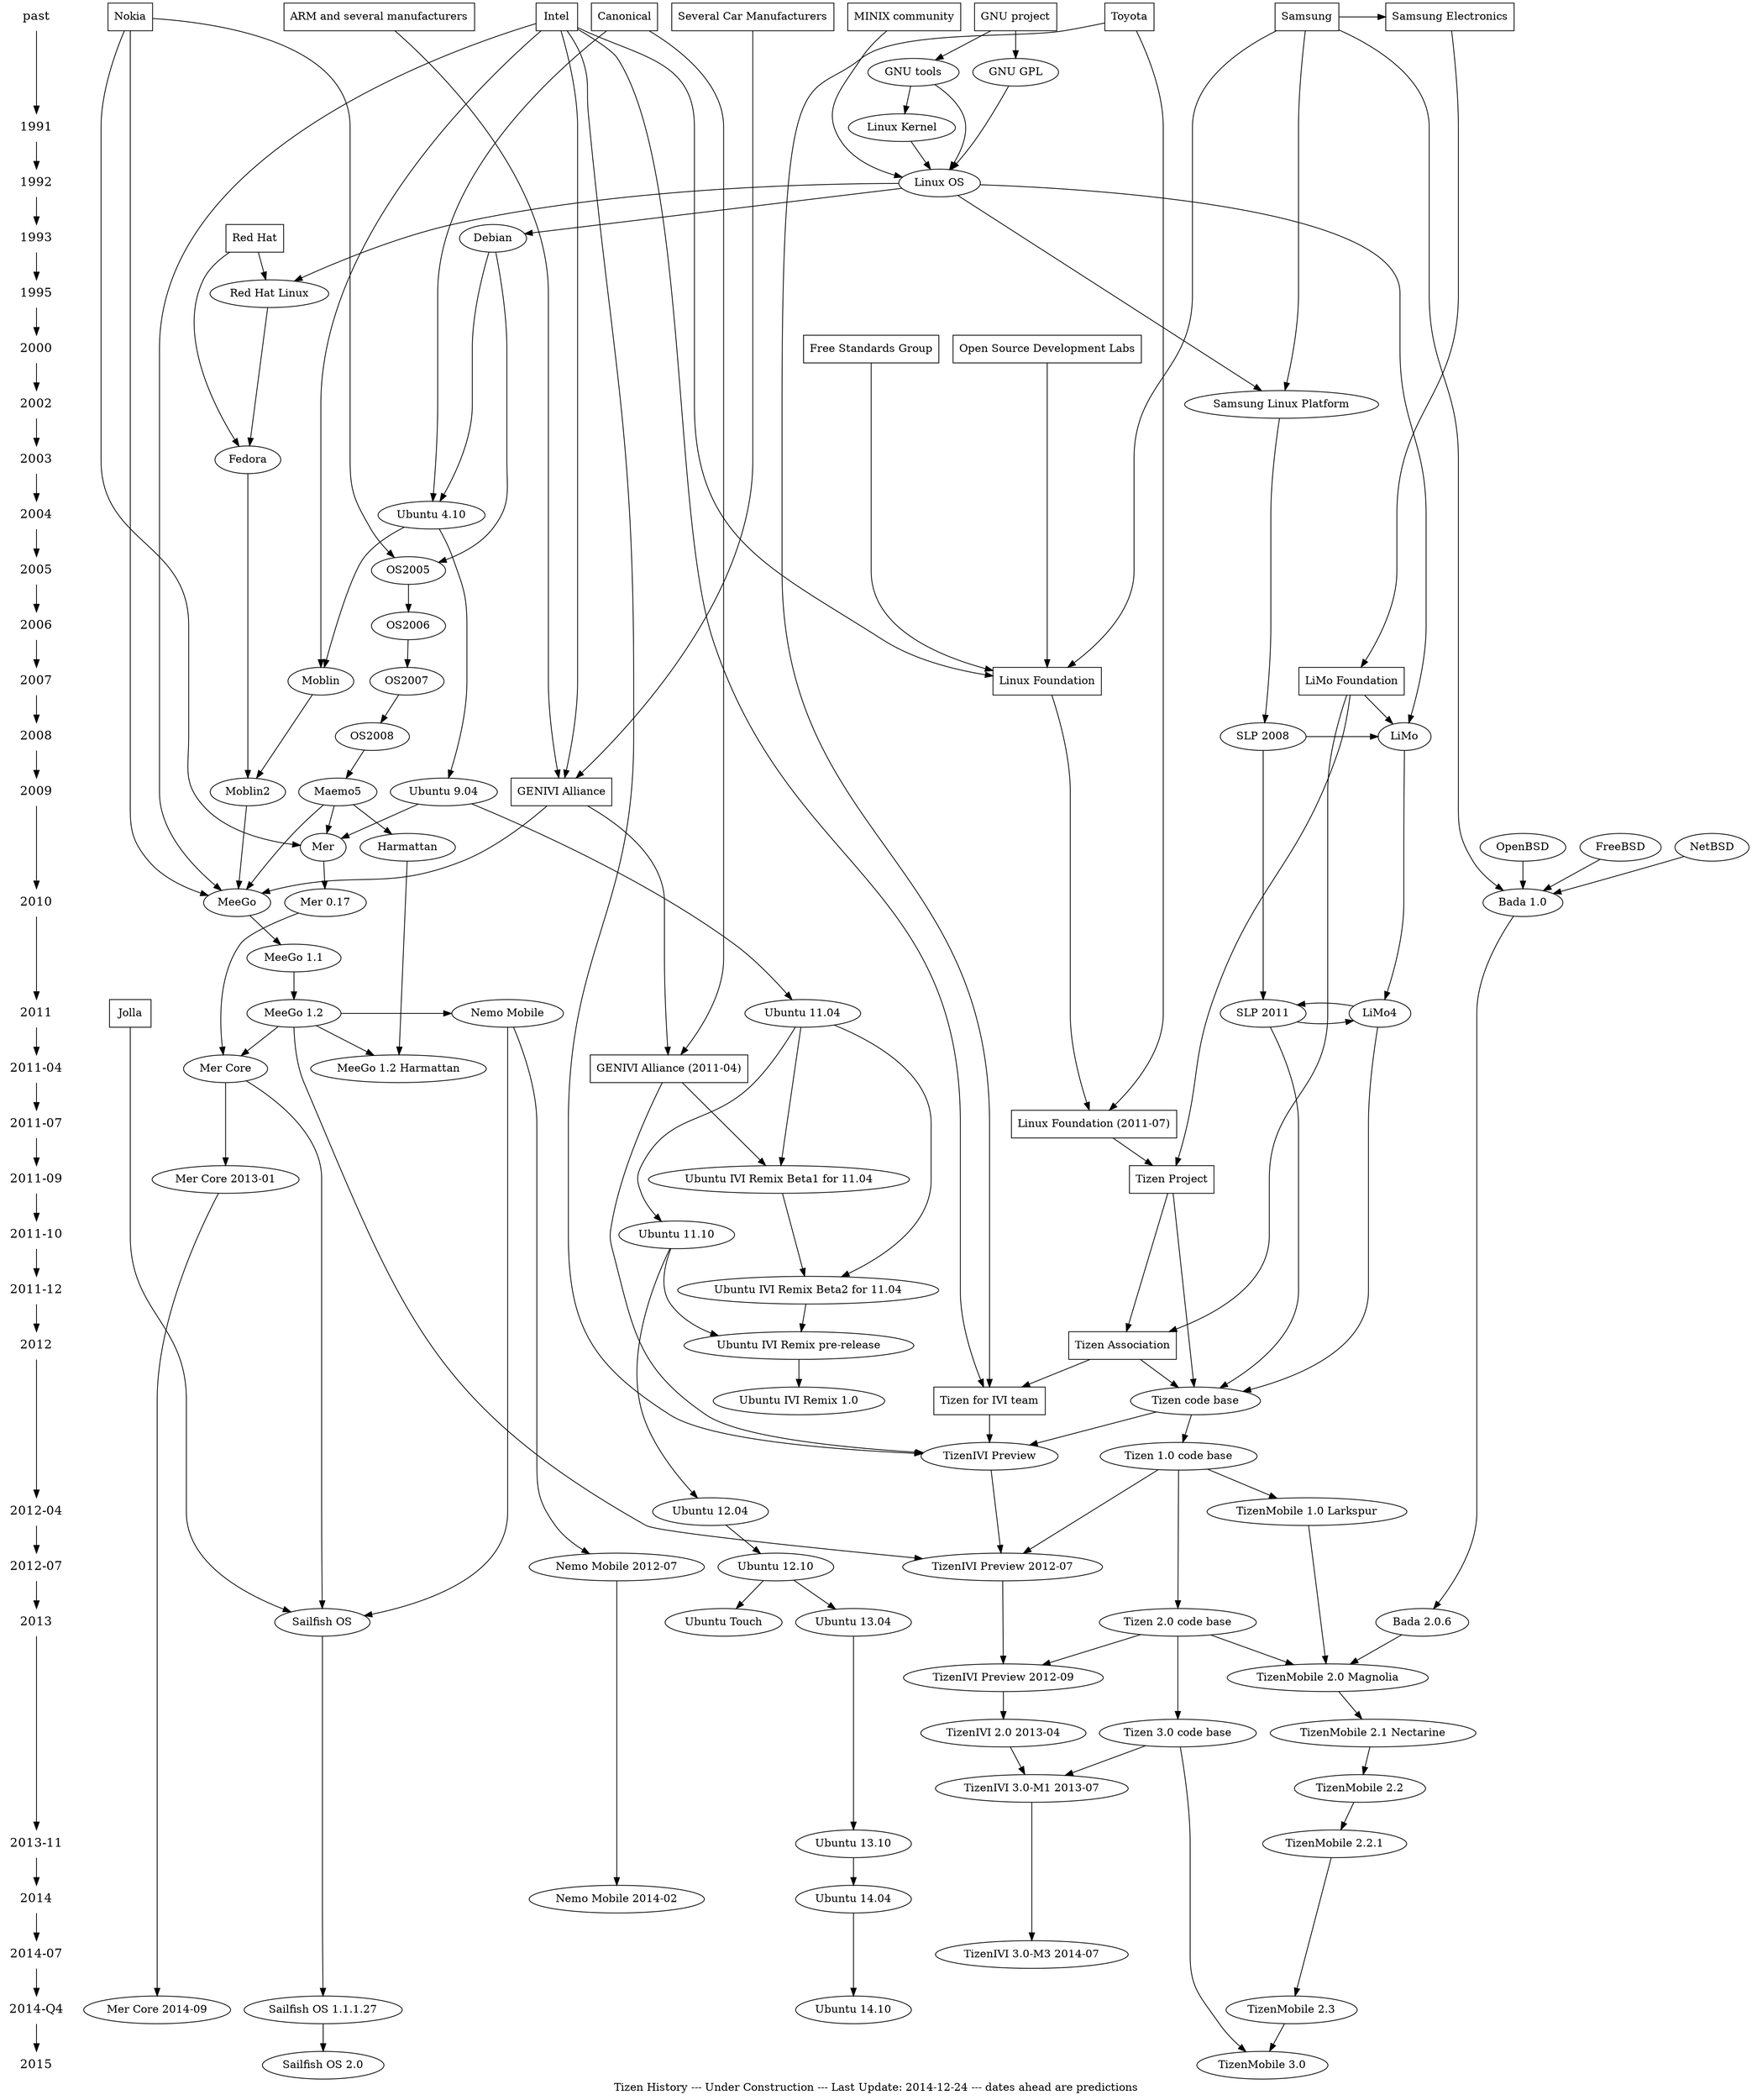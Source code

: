 digraph tizenhistory
{

graph [ label = "Tizen History --- Under Construction --- Last Update: 2014-12-24 --- dates ahead are predictions" ]

/* Timeline */
{
	node [shape=plaintext, fontsize=16];

	past -> /*1990 ->*/
	1991 -> 1992 -> 1993 -> /*1994 ->*/ 1995 ->
	/*1996 -> 1997 -> 1998 -> 1999 ->*/ 2000 ->
	/*2001 ->*/ 2002 -> 2003 -> 2004 -> 2005 ->
	2006 -> 2007 -> 2008 -> 2009 -> 2010 ->
	2011 -> "2011-04" -> "2011-07" -> "2011-09" -> "2011-10" ->
	"2011-12" -> 2012 -> "2012-04" -> "2012-07" -> 2013 -> "2013-11" ->
	2014 -> "2014-07" -> "2014-Q4" ->
	"2015";
}

/* Organizations & Project work groups */
{
	node [shape=box];
	{ rank = same; "past"; "Nokia" }
	{ rank = same; "past"; "Intel" }
	{ rank = same; "past"; "Samsung" }
	{ rank = same; "past"; "Samsung Electronics" }
	{ rank = same; "past"; "ARM and several manufacturers" }
	{ rank = same; "past"; "Several Car Manufacturers" }
	{ rank = same; "past"; "Canonical" }
	{ rank = same; "past"; "Toyota" }
	{ rank = same; "past"/*1983*/; "GNU project" }
	{ rank = same; "past"; "MINIX community" }
	{ rank = same; "1993"; "Red Hat" }
	{ rank = same; "2000"; "Open Source Development Labs" }
	{ rank = same; "2000"; "Free Standards Group" }
	{ rank = same; "2007"; "Linux Foundation" }
	{ rank = same; "2007"; "LiMo Foundation" }
	{ rank = same; "2009"; "GENIVI Alliance" }
	{ rank = same; "2011"; "Jolla" }
	{ rank = same; "2011-04"; "GENIVI Alliance (2011-04)" }
	{ rank = same; "2011-07"; "Linux Foundation (2011-07)" }
	{ rank = same; "2011-09"; "Tizen Project" }
	{ rank = same; "2012"; "Tizen Association" }
	{ rank = same; "Tizen for IVI team" }
}

/* Technologies */
{
	node [shape=plaintext];
//	"HTML5";
}

/* OS & Software Components */
{ rank = same; "GNU tools"; "GNU GPL" }
{ rank = same; 1991; "Linux Kernel" }
{ rank = same; 1992; "Linux OS" }
{ rank = same; 1993; "Debian" }
{ rank = same; 1995; "Red Hat Linux" }
{ rank = same; 2002; "Samsung Linux Platform" }
{ rank = same; 2003; "Fedora" }
{ rank = same; 2004; "Ubuntu 4.10" }
{ rank = same; 2005; "OS2005" }
{ rank = same; 2006; "OS2006" }
{ rank = same; 2007; "OS2007"; "Moblin" }
{ rank = same; 2008; "OS2008"; "LiMo"; "SLP 2008" }
{ rank = same; 2009; "Maemo5"; "Moblin2"; "Ubuntu 9.04"/*; "Mer"*/ }
{ rank = same; "Harmattan"; "Mer" }
{ rank = same; 2010; "MeeGo"; "Mer 0.17"; "Bada 1.0" }
{ rank = same; 2011; "Ubuntu 11.04"; "LiMo4"; "SLP 2011"; "Nemo Mobile"; "MeeGo 1.2" }
{ rank = same; "2011-09"; "Ubuntu IVI Remix Beta1 for 11.04" }
{ rank = same; "2011-10"; "Ubuntu 11.10" }
{ rank = same; "2011-12"; "Ubuntu IVI Remix Beta2 for 11.04" }
{ rank = same; "2012-04"; "Ubuntu 12.04"; "TizenMobile 1.0 Larkspur"; }
{ rank = same; "2012-07"; "TizenIVI Preview 2012-07"; "Nemo Mobile 2012-07" };
{ rank = same; 2013; "Ubuntu 13.04"; "Sailfish OS"; "Ubuntu Touch"; "Bada 2.0.6" }
{ rank = same; "TizenMobile 2.0 Magnolia" }
{ rank = same; /*"2013-04";*/ "TizenMobile 2.1 Nectarine" }
{ rank = same; /*"2013-07";*/ "TizenMobile 2.2" }
{ rank = same; "2013-11"; "TizenMobile 2.2.1" }
{ rank = same; 2014; "Ubuntu 14.04"; "Nemo Mobile 2014-02" }
{ rank = same; "2014-07"; "TizenIVI 3.0-M3 2014-07" }
{ rank = same; "2014-Q4"; "TizenMobile 2.3"; "Mer Core 2014-09"; "Sailfish OS 1.1.1.27"; "Ubuntu 14.10" }
{ rank = same; "2015"; "TizenMobile 3.0"; "Sailfish OS 2.0" }

/* OS to OS */
"GNU tools" -> "Linux Kernel"
"GNU tools" -> "Linux OS"
"Linux Kernel" -> "Linux OS"
"GNU GPL" -> "Linux OS"
"Linux OS" -> "Samsung Linux Platform";
"Linux OS" -> "Debian"
"Linux OS" -> "Red Hat Linux"
"Linux OS" -> "LiMo"
"Red Hat Linux" -> "Fedora";
"Debian" -> "Ubuntu 4.10";
"Debian" -> "OS2005" -> "OS2006" -> "OS2007" -> "OS2008" -> "Maemo5" -> "MeeGo";
"Ubuntu 4.10" -> "Moblin" -> "Moblin2";
"Fedora" -> "Moblin2" -> "MeeGo";
"Ubuntu 9.04" -> "Mer" -> "Mer 0.17" -> "Mer Core" -> "Mer Core 2013-01" -> "Mer Core 2014-09";
"Maemo5" -> "Mer"; /* actually it tries to be a functional clone on the top - thus it copies the design - but it has it's own code base */
"MeeGo" -> "MeeGo 1.1" -> "MeeGo 1.2" -> "TizenIVI Preview 2012-07";
"Maemo5" -> "Harmattan" -> "MeeGo 1.2 Harmattan";
"MeeGo 1.2" -> "Mer Core";
"MeeGo 1.2" -> "Nemo Mobile" -> "Sailfish OS" -> "Sailfish OS 1.1.1.27" -> "Sailfish OS 2.0";
"Mer Core" -> "Sailfish OS";
"MeeGo 1.2" -> "MeeGo 1.2 Harmattan";
"Nemo Mobile" -> "Nemo Mobile 2012-07" -> "Nemo Mobile 2014-02"

"FreeBSD" -> "Bada 1.0"
"NetBSD" -> "Bada 1.0";
"OpenBSD" -> "Bada 1.0";
"Bada 1.0" -> "Bada 2.0.6" -> "TizenMobile 2.0 Magnolia";

"Samsung Linux Platform" -> "SLP 2008" -> "SLP 2011" -> "Tizen code base";
"SLP 2008" -> "LiMo";
"SLP 2011" -> "LiMo4";
"LiMo4" -> "SLP 2011";
"LiMo" -> "LiMo4" -> "Tizen code base" -> "Tizen 1.0 code base" -> "Tizen 2.0 code base" -> "Tizen 3.0 code base";
"Tizen 1.0 code base" -> "TizenMobile 1.0 Larkspur";
"Tizen 2.0 code base" -> "TizenMobile 2.0 Magnolia";
"Tizen 3.0 code base" -> "TizenMobile 3.0";
"TizenMobile 1.0 Larkspur" -> "TizenMobile 2.0 Magnolia" -> "TizenMobile 2.1 Nectarine" -> "TizenMobile 2.2" -> "TizenMobile 2.2.1" -> "TizenMobile 2.3" -> "TizenMobile 3.0";
"Tizen code base" -> "TizenIVI Preview";
"Tizen 1.0 code base" -> "TizenIVI Preview 2012-07";
"Tizen 2.0 code base" -> "TizenIVI Preview 2012-09";
"Tizen 3.0 code base" -> "TizenIVI 3.0-M1 2013-07";
"TizenIVI Preview" -> "TizenIVI Preview 2012-07" -> "TizenIVI Preview 2012-09" -> "TizenIVI 2.0 2013-04" -> "TizenIVI 3.0-M1 2013-07" -> "TizenIVI 3.0-M3 2014-07";
"Ubuntu 4.10" -> "Ubuntu 9.04" -> "Ubuntu 11.04" -> "Ubuntu 11.10" -> "Ubuntu 12.04" -> "Ubuntu 12.10" -> "Ubuntu 13.04" -> "Ubuntu 13.10" -> "Ubuntu 14.04" -> "Ubuntu 14.10";
"Ubuntu 11.04" -> "Ubuntu IVI Remix Beta1 for 11.04";
"Ubuntu 11.04" -> "Ubuntu IVI Remix Beta2 for 11.04";
"Ubuntu 11.10" -> "Ubuntu IVI Remix pre-release";
"Ubuntu IVI Remix Beta1 for 11.04" -> "Ubuntu IVI Remix Beta2 for 11.04" -> "Ubuntu IVI Remix pre-release" -> "Ubuntu IVI Remix 1.0";
"Ubuntu 12.10" -> "Ubuntu Touch";

/* Organisation to OS */
"GNU project" -> "GNU tools"
"GNU project" -> "GNU GPL"
"MINIX community" -> "Linux OS"
"Red Hat" -> "Fedora";
"Red Hat" -> "Red Hat Linux";
"Canonical" -> "Ubuntu 4.10";
"Nokia" -> "OS2005";
"Intel" -> "Moblin";
"Intel" -> "MeeGo";
"Nokia" -> "Mer";
"Nokia" -> "MeeGo";
"Samsung" -> "Bada 1.0";
"Samsung" -> "Samsung Linux Platform";
"Intel" -> "TizenIVI Preview";
"Tizen for IVI team" -> "TizenIVI Preview";
"GENIVI Alliance" -> "MeeGo";
"GENIVI Alliance (2011-04)" -> "TizenIVI Preview";
"GENIVI Alliance (2011-04)" -> "Ubuntu IVI Remix Beta1 for 11.04";
"LiMo Foundation" -> "LiMo";
"Tizen Project" -> "Tizen code base";
"Tizen Association" -> "Tizen code base";
"Jolla" -> "Sailfish OS";

/* Organisations to Organisations */
"Open Source Development Labs" -> "Linux Foundation";
"Free Standards Group" -> "Linux Foundation";
"Intel" -> "Linux Foundation";
"Samsung" ->  "Linux Foundation";
"Samsung" ->  "Samsung Electronics";
"Samsung Electronics" -> "LiMo Foundation";
"Toyota" -> "Linux Foundation (2011-07)";
"Linux Foundation" -> "Linux Foundation (2011-07)" -> "Tizen Project" -> "Tizen Association";
"LiMo Foundation" -> "Tizen Project";
"LiMo Foundation" -> "Tizen Association";

"Intel" -> "GENIVI Alliance";
"Several Car Manufacturers" -> "GENIVI Alliance";
"ARM and several manufacturers" -> "GENIVI Alliance";
"GENIVI Alliance" -> "GENIVI Alliance (2011-04)";
"Canonical" -> "GENIVI Alliance (2011-04)";

"Tizen Association" -> "Tizen for IVI team";
"Intel" -> "Tizen for IVI team";
"Toyota" -> "Tizen for IVI team";

}
